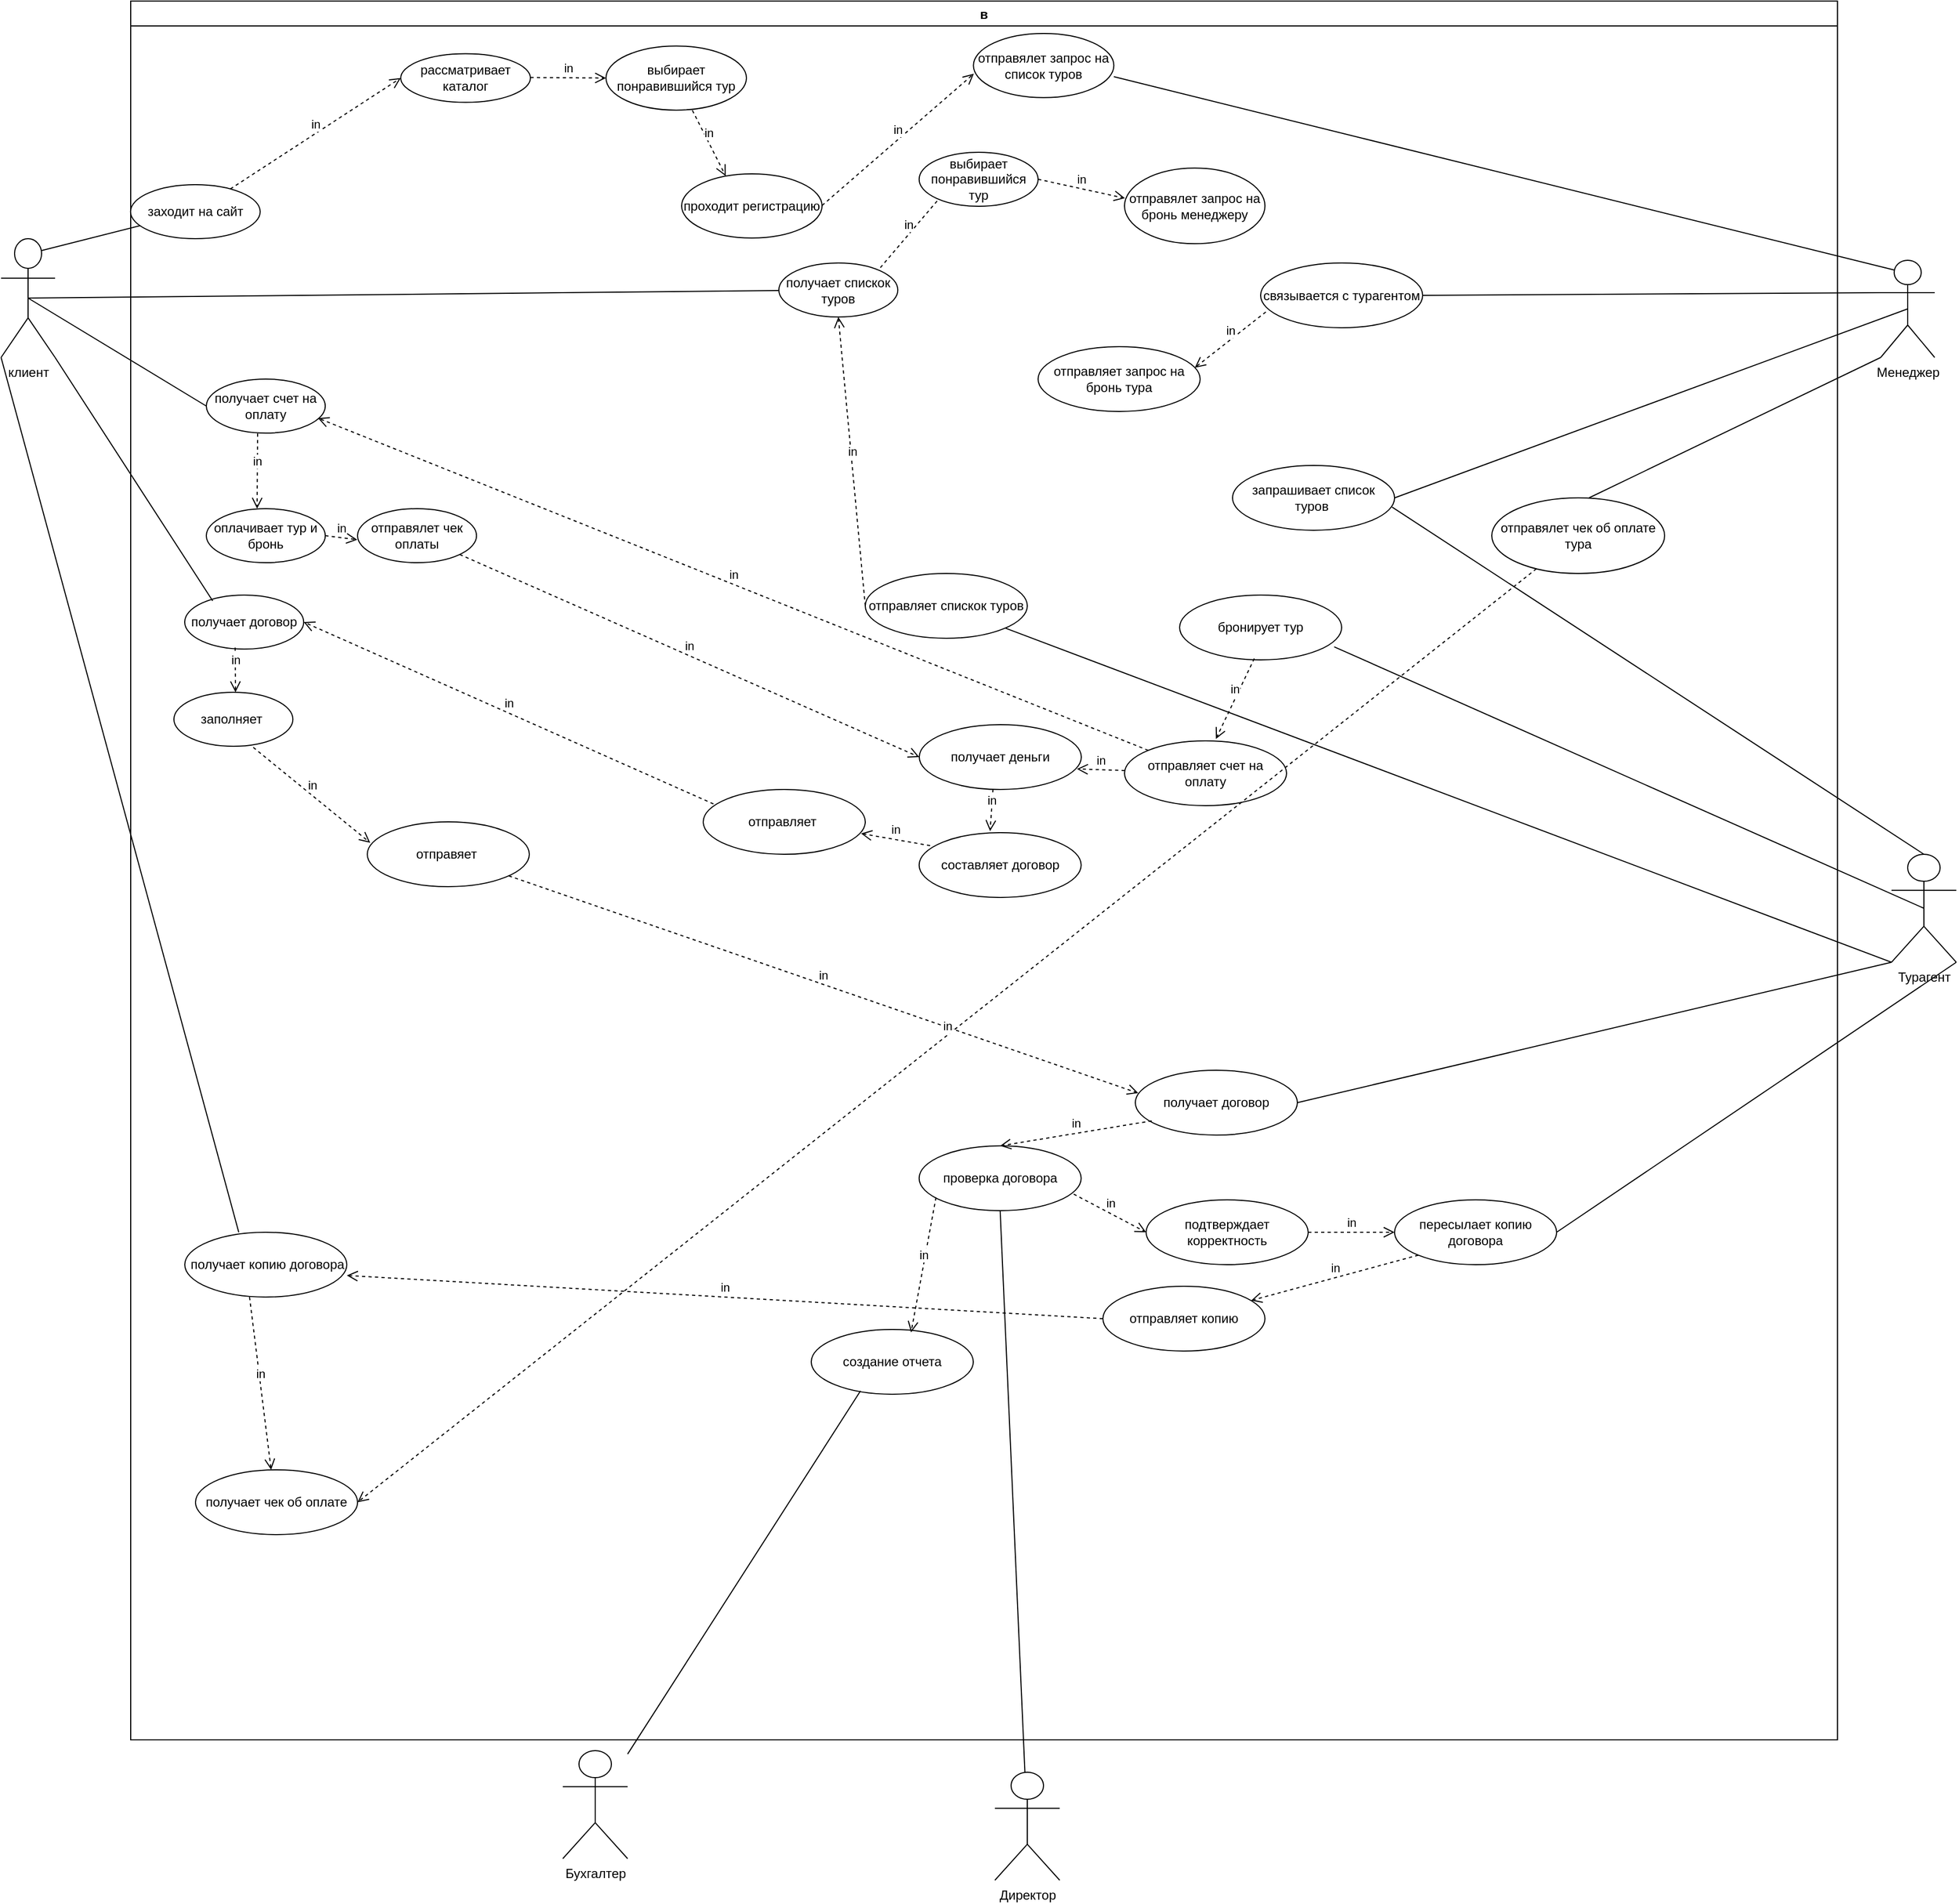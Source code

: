 <mxfile version="20.3.0" type="device"><diagram id="TSSHnxWhVKDxBs7s0EkG" name="Страница 1"><mxGraphModel dx="1422" dy="2026" grid="1" gridSize="10" guides="1" tooltips="1" connect="1" arrows="1" fold="1" page="1" pageScale="1" pageWidth="827" pageHeight="1169" math="0" shadow="0"><root><mxCell id="0"/><mxCell id="1" parent="0"/><mxCell id="4VZHrL6p5ydxmqI3qLFS-127" value="в" style="swimlane;" parent="1" vertex="1"><mxGeometry x="150" y="-130" width="1580" height="1610" as="geometry"><mxRectangle x="90" y="-2.5" width="210" height="30" as="alternateBounds"/></mxGeometry></mxCell><mxCell id="4VZHrL6p5ydxmqI3qLFS-142" value="рассматривает каталог" style="ellipse;whiteSpace=wrap;html=1;" parent="4VZHrL6p5ydxmqI3qLFS-127" vertex="1"><mxGeometry x="250" y="48.75" width="120" height="45" as="geometry"/></mxCell><mxCell id="4VZHrL6p5ydxmqI3qLFS-160" value="запрашивает список туров&amp;nbsp;" style="ellipse;whiteSpace=wrap;html=1;" parent="4VZHrL6p5ydxmqI3qLFS-127" vertex="1"><mxGeometry x="1020.0" y="430" width="150" height="60" as="geometry"/></mxCell><mxCell id="4VZHrL6p5ydxmqI3qLFS-186" value="выбирает понравившийся тур" style="ellipse;whiteSpace=wrap;html=1;" parent="4VZHrL6p5ydxmqI3qLFS-127" vertex="1"><mxGeometry x="440" y="41.57" width="130" height="59.37" as="geometry"/></mxCell><mxCell id="4VZHrL6p5ydxmqI3qLFS-188" value="in" style="html=1;verticalAlign=bottom;endArrow=open;dashed=1;endSize=8;rounded=0;entryX=0;entryY=0.5;entryDx=0;entryDy=0;" parent="4VZHrL6p5ydxmqI3qLFS-127" target="4VZHrL6p5ydxmqI3qLFS-186" edge="1"><mxGeometry relative="1" as="geometry"><mxPoint x="370.0" y="70.75" as="sourcePoint"/><mxPoint x="430" y="71" as="targetPoint"/></mxGeometry></mxCell><mxCell id="4VZHrL6p5ydxmqI3qLFS-189" value="in" style="html=1;verticalAlign=bottom;endArrow=open;dashed=1;endSize=8;rounded=0;exitX=0.615;exitY=1.004;exitDx=0;exitDy=0;exitPerimeter=0;entryX=0.314;entryY=0.034;entryDx=0;entryDy=0;entryPerimeter=0;" parent="4VZHrL6p5ydxmqI3qLFS-127" source="4VZHrL6p5ydxmqI3qLFS-186" target="4VZHrL6p5ydxmqI3qLFS-190" edge="1"><mxGeometry relative="1" as="geometry"><mxPoint x="490.0" y="110" as="sourcePoint"/><mxPoint x="530" y="170" as="targetPoint"/></mxGeometry></mxCell><mxCell id="4VZHrL6p5ydxmqI3qLFS-190" value="проходит регистрацию" style="ellipse;whiteSpace=wrap;html=1;" parent="4VZHrL6p5ydxmqI3qLFS-127" vertex="1"><mxGeometry x="510" y="160" width="130" height="59.37" as="geometry"/></mxCell><mxCell id="4VZHrL6p5ydxmqI3qLFS-192" value="in" style="html=1;verticalAlign=bottom;endArrow=open;dashed=1;endSize=8;rounded=0;entryX=0.003;entryY=0.628;entryDx=0;entryDy=0;entryPerimeter=0;" parent="4VZHrL6p5ydxmqI3qLFS-127" target="4VZHrL6p5ydxmqI3qLFS-196" edge="1"><mxGeometry relative="1" as="geometry"><mxPoint x="640.0" y="189.27" as="sourcePoint"/><mxPoint x="710.0" y="189.775" as="targetPoint"/></mxGeometry></mxCell><mxCell id="4VZHrL6p5ydxmqI3qLFS-196" value="отправялет запрос на список туров" style="ellipse;whiteSpace=wrap;html=1;" parent="4VZHrL6p5ydxmqI3qLFS-127" vertex="1"><mxGeometry x="780.14" y="30" width="130" height="59.37" as="geometry"/></mxCell><mxCell id="4VZHrL6p5ydxmqI3qLFS-205" value="отправляет спискок туров" style="ellipse;whiteSpace=wrap;html=1;" parent="4VZHrL6p5ydxmqI3qLFS-127" vertex="1"><mxGeometry x="680" y="530" width="150" height="60" as="geometry"/></mxCell><mxCell id="4VZHrL6p5ydxmqI3qLFS-214" value="in" style="html=1;verticalAlign=bottom;endArrow=open;dashed=1;endSize=8;rounded=0;exitX=0.5;exitY=1;exitDx=0;exitDy=0;entryX=0.5;entryY=0;entryDx=0;entryDy=0;" parent="4VZHrL6p5ydxmqI3qLFS-127" source="4VZHrL6p5ydxmqI3qLFS-163" target="4VZHrL6p5ydxmqI3qLFS-215" edge="1"><mxGeometry relative="1" as="geometry"><mxPoint x="654.82" y="280" as="sourcePoint"/><mxPoint x="654.82" y="330" as="targetPoint"/></mxGeometry></mxCell><mxCell id="4VZHrL6p5ydxmqI3qLFS-215" value="выбирает понравившийся тур" style="ellipse;whiteSpace=wrap;html=1;" parent="4VZHrL6p5ydxmqI3qLFS-127" vertex="1"><mxGeometry x="729.86" y="140" width="110.14" height="50" as="geometry"/></mxCell><mxCell id="4VZHrL6p5ydxmqI3qLFS-217" value="отправялет запрос на бронь менеджеру" style="ellipse;whiteSpace=wrap;html=1;" parent="4VZHrL6p5ydxmqI3qLFS-127" vertex="1"><mxGeometry x="920" y="154.68" width="130" height="70" as="geometry"/></mxCell><mxCell id="4VZHrL6p5ydxmqI3qLFS-224" value="отправляет запрос на бронь тура" style="ellipse;whiteSpace=wrap;html=1;" parent="4VZHrL6p5ydxmqI3qLFS-127" vertex="1"><mxGeometry x="840" y="320" width="150" height="60" as="geometry"/></mxCell><mxCell id="4VZHrL6p5ydxmqI3qLFS-226" value="бронирует тур" style="ellipse;whiteSpace=wrap;html=1;" parent="4VZHrL6p5ydxmqI3qLFS-127" vertex="1"><mxGeometry x="971" y="550" width="150" height="60" as="geometry"/></mxCell><mxCell id="4VZHrL6p5ydxmqI3qLFS-228" value="отправляет счет на оплату" style="ellipse;whiteSpace=wrap;html=1;" parent="4VZHrL6p5ydxmqI3qLFS-127" vertex="1"><mxGeometry x="920" y="685" width="150" height="60" as="geometry"/></mxCell><mxCell id="4VZHrL6p5ydxmqI3qLFS-231" value="получает счет на оплату" style="ellipse;whiteSpace=wrap;html=1;" parent="4VZHrL6p5ydxmqI3qLFS-127" vertex="1"><mxGeometry x="70" y="350" width="110.14" height="50" as="geometry"/></mxCell><mxCell id="4VZHrL6p5ydxmqI3qLFS-233" value="получает деньги" style="ellipse;whiteSpace=wrap;html=1;" parent="4VZHrL6p5ydxmqI3qLFS-127" vertex="1"><mxGeometry x="730" y="670" width="150" height="60" as="geometry"/></mxCell><mxCell id="4VZHrL6p5ydxmqI3qLFS-240" value="связывается с турагентом" style="ellipse;whiteSpace=wrap;html=1;" parent="4VZHrL6p5ydxmqI3qLFS-127" vertex="1"><mxGeometry x="1046" y="242.5" width="150" height="60" as="geometry"/></mxCell><mxCell id="4VZHrL6p5ydxmqI3qLFS-163" value="получает спискок туров" style="ellipse;whiteSpace=wrap;html=1;" parent="4VZHrL6p5ydxmqI3qLFS-127" vertex="1"><mxGeometry x="600" y="242.5" width="110.14" height="50" as="geometry"/></mxCell><mxCell id="4VZHrL6p5ydxmqI3qLFS-211" value="in" style="html=1;verticalAlign=bottom;endArrow=open;dashed=1;endSize=8;rounded=0;exitX=0;exitY=0.5;exitDx=0;exitDy=0;entryX=0.5;entryY=1;entryDx=0;entryDy=0;" parent="4VZHrL6p5ydxmqI3qLFS-127" source="4VZHrL6p5ydxmqI3qLFS-205" target="4VZHrL6p5ydxmqI3qLFS-163" edge="1"><mxGeometry relative="1" as="geometry"><mxPoint x="710.0" y="410" as="sourcePoint"/><mxPoint x="640" y="360" as="targetPoint"/></mxGeometry></mxCell><mxCell id="4VZHrL6p5ydxmqI3qLFS-241" value="in" style="html=1;verticalAlign=bottom;endArrow=open;dashed=1;endSize=8;rounded=0;exitX=1;exitY=0.5;exitDx=0;exitDy=0;entryX=0.003;entryY=0.398;entryDx=0;entryDy=0;entryPerimeter=0;" parent="4VZHrL6p5ydxmqI3qLFS-127" source="4VZHrL6p5ydxmqI3qLFS-215" target="4VZHrL6p5ydxmqI3qLFS-217" edge="1"><mxGeometry relative="1" as="geometry"><mxPoint x="714.78" y="360.0" as="sourcePoint"/><mxPoint x="714.78" y="397.5" as="targetPoint"/></mxGeometry></mxCell><mxCell id="4VZHrL6p5ydxmqI3qLFS-269" value="in" style="html=1;verticalAlign=bottom;endArrow=open;dashed=1;endSize=8;rounded=0;exitX=0.032;exitY=0.756;exitDx=0;exitDy=0;exitPerimeter=0;entryX=0.967;entryY=0.325;entryDx=0;entryDy=0;entryPerimeter=0;" parent="4VZHrL6p5ydxmqI3qLFS-127" source="4VZHrL6p5ydxmqI3qLFS-240" target="4VZHrL6p5ydxmqI3qLFS-224" edge="1"><mxGeometry relative="1" as="geometry"><mxPoint x="1040.0" y="330" as="sourcePoint"/><mxPoint x="1030" y="360" as="targetPoint"/></mxGeometry></mxCell><mxCell id="4VZHrL6p5ydxmqI3qLFS-271" value="in" style="html=1;verticalAlign=bottom;endArrow=open;dashed=1;endSize=8;rounded=0;exitX=0.461;exitY=0.979;exitDx=0;exitDy=0;exitPerimeter=0;entryX=0.564;entryY=-0.03;entryDx=0;entryDy=0;entryPerimeter=0;" parent="4VZHrL6p5ydxmqI3qLFS-127" source="4VZHrL6p5ydxmqI3qLFS-226" target="4VZHrL6p5ydxmqI3qLFS-228" edge="1"><mxGeometry relative="1" as="geometry"><mxPoint x="1030.002" y="650.004" as="sourcePoint"/><mxPoint x="1040" y="700" as="targetPoint"/></mxGeometry></mxCell><mxCell id="4VZHrL6p5ydxmqI3qLFS-273" value="in" style="html=1;verticalAlign=bottom;endArrow=open;dashed=1;endSize=8;rounded=0;entryX=0.938;entryY=0.723;entryDx=0;entryDy=0;entryPerimeter=0;" parent="4VZHrL6p5ydxmqI3qLFS-127" source="4VZHrL6p5ydxmqI3qLFS-228" target="4VZHrL6p5ydxmqI3qLFS-231" edge="1"><mxGeometry relative="1" as="geometry"><mxPoint x="594.93" y="760" as="sourcePoint"/><mxPoint x="570" y="492.5" as="targetPoint"/></mxGeometry></mxCell><mxCell id="4VZHrL6p5ydxmqI3qLFS-274" value="in" style="html=1;verticalAlign=bottom;endArrow=open;dashed=1;endSize=8;rounded=0;exitX=0.431;exitY=1.007;exitDx=0;exitDy=0;exitPerimeter=0;" parent="4VZHrL6p5ydxmqI3qLFS-127" source="4VZHrL6p5ydxmqI3qLFS-231" edge="1"><mxGeometry relative="1" as="geometry"><mxPoint x="250" y="620" as="sourcePoint"/><mxPoint x="117" y="470" as="targetPoint"/></mxGeometry></mxCell><mxCell id="4VZHrL6p5ydxmqI3qLFS-275" value="оплачивает тур и бронь" style="ellipse;whiteSpace=wrap;html=1;" parent="4VZHrL6p5ydxmqI3qLFS-127" vertex="1"><mxGeometry x="70" y="470" width="110.14" height="50" as="geometry"/></mxCell><mxCell id="4VZHrL6p5ydxmqI3qLFS-276" value="отправялет чек оплаты" style="ellipse;whiteSpace=wrap;html=1;" parent="4VZHrL6p5ydxmqI3qLFS-127" vertex="1"><mxGeometry x="210" y="470" width="110.14" height="50" as="geometry"/></mxCell><mxCell id="4VZHrL6p5ydxmqI3qLFS-277" value="in" style="html=1;verticalAlign=bottom;endArrow=open;dashed=1;endSize=8;rounded=0;exitX=1;exitY=0.5;exitDx=0;exitDy=0;entryX=-0.002;entryY=0.576;entryDx=0;entryDy=0;entryPerimeter=0;" parent="4VZHrL6p5ydxmqI3qLFS-127" source="4VZHrL6p5ydxmqI3qLFS-275" target="4VZHrL6p5ydxmqI3qLFS-276" edge="1"><mxGeometry relative="1" as="geometry"><mxPoint x="210.47" y="450.35" as="sourcePoint"/><mxPoint x="210" y="520" as="targetPoint"/></mxGeometry></mxCell><mxCell id="4VZHrL6p5ydxmqI3qLFS-278" value="in" style="html=1;verticalAlign=bottom;endArrow=open;dashed=1;endSize=8;rounded=0;entryX=0.973;entryY=0.683;entryDx=0;entryDy=0;entryPerimeter=0;" parent="4VZHrL6p5ydxmqI3qLFS-127" source="4VZHrL6p5ydxmqI3qLFS-228" target="4VZHrL6p5ydxmqI3qLFS-233" edge="1"><mxGeometry relative="1" as="geometry"><mxPoint x="1050.15" y="658.74" as="sourcePoint"/><mxPoint x="960" y="790" as="targetPoint"/></mxGeometry></mxCell><mxCell id="4VZHrL6p5ydxmqI3qLFS-280" value="in" style="html=1;verticalAlign=bottom;endArrow=open;dashed=1;endSize=8;rounded=0;entryX=0;entryY=0.5;entryDx=0;entryDy=0;" parent="4VZHrL6p5ydxmqI3qLFS-127" source="4VZHrL6p5ydxmqI3qLFS-276" target="4VZHrL6p5ydxmqI3qLFS-233" edge="1"><mxGeometry relative="1" as="geometry"><mxPoint x="1090" y="853.85" as="sourcePoint"/><mxPoint x="303.311" y="510.0" as="targetPoint"/></mxGeometry></mxCell><mxCell id="4VZHrL6p5ydxmqI3qLFS-282" value="составляет договор" style="ellipse;whiteSpace=wrap;html=1;" parent="4VZHrL6p5ydxmqI3qLFS-127" vertex="1"><mxGeometry x="729.86" y="770" width="150" height="60" as="geometry"/></mxCell><mxCell id="4VZHrL6p5ydxmqI3qLFS-283" value="in" style="html=1;verticalAlign=bottom;endArrow=open;dashed=1;endSize=8;rounded=0;entryX=0.438;entryY=-0.023;entryDx=0;entryDy=0;entryPerimeter=0;exitX=0.455;exitY=0.994;exitDx=0;exitDy=0;exitPerimeter=0;" parent="4VZHrL6p5ydxmqI3qLFS-127" source="4VZHrL6p5ydxmqI3qLFS-233" target="4VZHrL6p5ydxmqI3qLFS-282" edge="1"><mxGeometry relative="1" as="geometry"><mxPoint x="963.414" y="731.052" as="sourcePoint"/><mxPoint x="885.95" y="720.98" as="targetPoint"/></mxGeometry></mxCell><mxCell id="4VZHrL6p5ydxmqI3qLFS-285" value="получает договор" style="ellipse;whiteSpace=wrap;html=1;" parent="4VZHrL6p5ydxmqI3qLFS-127" vertex="1"><mxGeometry x="50" y="550" width="110.14" height="50" as="geometry"/></mxCell><mxCell id="4VZHrL6p5ydxmqI3qLFS-286" value="in" style="html=1;verticalAlign=bottom;endArrow=open;dashed=1;endSize=8;rounded=0;entryX=0.974;entryY=0.68;entryDx=0;entryDy=0;exitX=0.068;exitY=0.2;exitDx=0;exitDy=0;exitPerimeter=0;entryPerimeter=0;" parent="4VZHrL6p5ydxmqI3qLFS-127" source="4VZHrL6p5ydxmqI3qLFS-282" target="4VZHrL6p5ydxmqI3qLFS-344" edge="1"><mxGeometry relative="1" as="geometry"><mxPoint x="314.542" y="522.433" as="sourcePoint"/><mxPoint x="740" y="710" as="targetPoint"/></mxGeometry></mxCell><mxCell id="4VZHrL6p5ydxmqI3qLFS-287" value="in" style="html=1;verticalAlign=bottom;endArrow=open;dashed=1;endSize=8;rounded=0;exitX=0.424;exitY=0.973;exitDx=0;exitDy=0;exitPerimeter=0;" parent="4VZHrL6p5ydxmqI3qLFS-127" source="4VZHrL6p5ydxmqI3qLFS-285" edge="1"><mxGeometry relative="1" as="geometry"><mxPoint x="570.0" y="833.5" as="sourcePoint"/><mxPoint x="97" y="640" as="targetPoint"/></mxGeometry></mxCell><mxCell id="4VZHrL6p5ydxmqI3qLFS-288" value="заполняет&amp;nbsp;" style="ellipse;whiteSpace=wrap;html=1;" parent="4VZHrL6p5ydxmqI3qLFS-127" vertex="1"><mxGeometry x="40" y="640" width="110.14" height="50" as="geometry"/></mxCell><mxCell id="4VZHrL6p5ydxmqI3qLFS-293" value="отправяет&amp;nbsp;" style="ellipse;whiteSpace=wrap;html=1;" parent="4VZHrL6p5ydxmqI3qLFS-127" vertex="1"><mxGeometry x="219" y="760" width="150" height="60" as="geometry"/></mxCell><mxCell id="4VZHrL6p5ydxmqI3qLFS-294" value="in" style="html=1;verticalAlign=bottom;endArrow=open;dashed=1;endSize=8;rounded=0;exitX=0.667;exitY=1.021;exitDx=0;exitDy=0;exitPerimeter=0;entryX=0.018;entryY=0.322;entryDx=0;entryDy=0;entryPerimeter=0;" parent="4VZHrL6p5ydxmqI3qLFS-127" source="4VZHrL6p5ydxmqI3qLFS-288" target="4VZHrL6p5ydxmqI3qLFS-293" edge="1"><mxGeometry relative="1" as="geometry"><mxPoint x="106.699" y="608.65" as="sourcePoint"/><mxPoint x="107" y="650" as="targetPoint"/></mxGeometry></mxCell><mxCell id="4VZHrL6p5ydxmqI3qLFS-296" value="in" style="html=1;verticalAlign=bottom;endArrow=open;dashed=1;endSize=8;rounded=0;exitX=0.667;exitY=1.021;exitDx=0;exitDy=0;exitPerimeter=0;entryX=0.018;entryY=0.353;entryDx=0;entryDy=0;entryPerimeter=0;" parent="4VZHrL6p5ydxmqI3qLFS-127" target="4VZHrL6p5ydxmqI3qLFS-338" edge="1"><mxGeometry relative="1" as="geometry"><mxPoint x="350.003" y="810.0" as="sourcePoint"/><mxPoint x="730" y="890" as="targetPoint"/></mxGeometry></mxCell><mxCell id="4VZHrL6p5ydxmqI3qLFS-338" value="получает договор" style="ellipse;whiteSpace=wrap;html=1;" parent="4VZHrL6p5ydxmqI3qLFS-127" vertex="1"><mxGeometry x="930" y="990" width="150" height="60" as="geometry"/></mxCell><mxCell id="4VZHrL6p5ydxmqI3qLFS-340" value="проверка договора" style="ellipse;whiteSpace=wrap;html=1;" parent="4VZHrL6p5ydxmqI3qLFS-127" vertex="1"><mxGeometry x="729.86" y="1060" width="150" height="60" as="geometry"/></mxCell><mxCell id="4VZHrL6p5ydxmqI3qLFS-341" value="in" style="html=1;verticalAlign=bottom;endArrow=open;dashed=1;endSize=8;rounded=0;entryX=0.5;entryY=0;entryDx=0;entryDy=0;exitX=0.101;exitY=0.781;exitDx=0;exitDy=0;exitPerimeter=0;" parent="4VZHrL6p5ydxmqI3qLFS-127" source="4VZHrL6p5ydxmqI3qLFS-338" target="4VZHrL6p5ydxmqI3qLFS-340" edge="1"><mxGeometry relative="1" as="geometry"><mxPoint x="973.414" y="861.052" as="sourcePoint"/><mxPoint x="895.95" y="850.98" as="targetPoint"/></mxGeometry></mxCell><mxCell id="4VZHrL6p5ydxmqI3qLFS-344" value="отправляет&amp;nbsp;" style="ellipse;whiteSpace=wrap;html=1;" parent="4VZHrL6p5ydxmqI3qLFS-127" vertex="1"><mxGeometry x="530" y="730" width="150" height="60" as="geometry"/></mxCell><mxCell id="4VZHrL6p5ydxmqI3qLFS-345" value="in" style="html=1;verticalAlign=bottom;endArrow=open;dashed=1;endSize=8;rounded=0;entryX=1;entryY=0.5;entryDx=0;entryDy=0;exitX=0.063;exitY=0.223;exitDx=0;exitDy=0;exitPerimeter=0;" parent="4VZHrL6p5ydxmqI3qLFS-127" source="4VZHrL6p5ydxmqI3qLFS-344" target="4VZHrL6p5ydxmqI3qLFS-285" edge="1"><mxGeometry relative="1" as="geometry"><mxPoint x="493.96" y="720.0" as="sourcePoint"/><mxPoint x="430.0" y="698.8" as="targetPoint"/></mxGeometry></mxCell><mxCell id="4VZHrL6p5ydxmqI3qLFS-347" value="подтверждает корректность" style="ellipse;whiteSpace=wrap;html=1;" parent="4VZHrL6p5ydxmqI3qLFS-127" vertex="1"><mxGeometry x="940" y="1110" width="150" height="60" as="geometry"/></mxCell><mxCell id="4VZHrL6p5ydxmqI3qLFS-346" value="in" style="html=1;verticalAlign=bottom;endArrow=open;dashed=1;endSize=8;rounded=0;entryX=0;entryY=0.5;entryDx=0;entryDy=0;exitX=0.954;exitY=0.745;exitDx=0;exitDy=0;exitPerimeter=0;" parent="4VZHrL6p5ydxmqI3qLFS-127" source="4VZHrL6p5ydxmqI3qLFS-340" target="4VZHrL6p5ydxmqI3qLFS-347" edge="1"><mxGeometry relative="1" as="geometry"><mxPoint x="890" y="1140" as="sourcePoint"/><mxPoint x="650" y="1130" as="targetPoint"/></mxGeometry></mxCell><mxCell id="4VZHrL6p5ydxmqI3qLFS-349" value="пересылает копию договора" style="ellipse;whiteSpace=wrap;html=1;" parent="4VZHrL6p5ydxmqI3qLFS-127" vertex="1"><mxGeometry x="1170" y="1110" width="150" height="60" as="geometry"/></mxCell><mxCell id="4VZHrL6p5ydxmqI3qLFS-355" value="создание отчета" style="ellipse;whiteSpace=wrap;html=1;" parent="4VZHrL6p5ydxmqI3qLFS-127" vertex="1"><mxGeometry x="630" y="1230" width="150" height="60" as="geometry"/></mxCell><mxCell id="4VZHrL6p5ydxmqI3qLFS-356" value="in" style="html=1;verticalAlign=bottom;endArrow=open;dashed=1;endSize=8;rounded=0;entryX=0.616;entryY=0.045;entryDx=0;entryDy=0;exitX=0.104;exitY=0.796;exitDx=0;exitDy=0;entryPerimeter=0;exitPerimeter=0;" parent="4VZHrL6p5ydxmqI3qLFS-127" source="4VZHrL6p5ydxmqI3qLFS-340" target="4VZHrL6p5ydxmqI3qLFS-355" edge="1"><mxGeometry relative="1" as="geometry"><mxPoint x="824.86" y="1070" as="sourcePoint"/><mxPoint x="825" y="1120" as="targetPoint"/></mxGeometry></mxCell><mxCell id="4VZHrL6p5ydxmqI3qLFS-348" value="in" style="html=1;verticalAlign=bottom;endArrow=open;dashed=1;endSize=8;rounded=0;exitX=1;exitY=0.5;exitDx=0;exitDy=0;entryX=0;entryY=0.5;entryDx=0;entryDy=0;" parent="4VZHrL6p5ydxmqI3qLFS-127" source="4VZHrL6p5ydxmqI3qLFS-347" target="4VZHrL6p5ydxmqI3qLFS-349" edge="1"><mxGeometry relative="1" as="geometry"><mxPoint x="900" y="1150" as="sourcePoint"/><mxPoint x="1180" y="1140" as="targetPoint"/></mxGeometry></mxCell><mxCell id="4VZHrL6p5ydxmqI3qLFS-358" value="отправляет копию" style="ellipse;whiteSpace=wrap;html=1;" parent="4VZHrL6p5ydxmqI3qLFS-127" vertex="1"><mxGeometry x="900" y="1190" width="150" height="60" as="geometry"/></mxCell><mxCell id="4VZHrL6p5ydxmqI3qLFS-359" value="in" style="html=1;verticalAlign=bottom;endArrow=open;dashed=1;endSize=8;rounded=0;exitX=0;exitY=1;exitDx=0;exitDy=0;" parent="4VZHrL6p5ydxmqI3qLFS-127" source="4VZHrL6p5ydxmqI3qLFS-349" target="4VZHrL6p5ydxmqI3qLFS-358" edge="1"><mxGeometry relative="1" as="geometry"><mxPoint x="1100" y="1150" as="sourcePoint"/><mxPoint x="1180" y="1150" as="targetPoint"/></mxGeometry></mxCell><mxCell id="4VZHrL6p5ydxmqI3qLFS-363" value="&amp;nbsp;получает копию договора" style="ellipse;whiteSpace=wrap;html=1;" parent="4VZHrL6p5ydxmqI3qLFS-127" vertex="1"><mxGeometry x="50.07" y="1140" width="150" height="60" as="geometry"/></mxCell><mxCell id="4VZHrL6p5ydxmqI3qLFS-365" value="in" style="html=1;verticalAlign=bottom;endArrow=open;dashed=1;endSize=8;rounded=0;exitX=0.667;exitY=1.021;exitDx=0;exitDy=0;exitPerimeter=0;" parent="4VZHrL6p5ydxmqI3qLFS-127" edge="1"><mxGeometry relative="1" as="geometry"><mxPoint x="110.003" y="1200.0" as="sourcePoint"/><mxPoint x="130" y="1360" as="targetPoint"/></mxGeometry></mxCell><mxCell id="4VZHrL6p5ydxmqI3qLFS-366" value="получает чек об оплате" style="ellipse;whiteSpace=wrap;html=1;" parent="4VZHrL6p5ydxmqI3qLFS-127" vertex="1"><mxGeometry x="60" y="1360" width="150" height="60" as="geometry"/></mxCell><mxCell id="4VZHrL6p5ydxmqI3qLFS-369" value="отправялет чек об оплате тура" style="ellipse;whiteSpace=wrap;html=1;" parent="4VZHrL6p5ydxmqI3qLFS-127" vertex="1"><mxGeometry x="1260" y="460" width="160" height="70" as="geometry"/></mxCell><mxCell id="4VZHrL6p5ydxmqI3qLFS-367" value="in" style="html=1;verticalAlign=bottom;endArrow=open;dashed=1;endSize=8;rounded=0;entryX=1;entryY=0.5;entryDx=0;entryDy=0;" parent="4VZHrL6p5ydxmqI3qLFS-127" source="4VZHrL6p5ydxmqI3qLFS-369" target="4VZHrL6p5ydxmqI3qLFS-366" edge="1"><mxGeometry relative="1" as="geometry"><mxPoint x="540" y="1000" as="sourcePoint"/><mxPoint x="120" y="1340" as="targetPoint"/></mxGeometry></mxCell><mxCell id="4VZHrL6p5ydxmqI3qLFS-364" value="in" style="html=1;verticalAlign=bottom;endArrow=open;dashed=1;endSize=8;rounded=0;entryX=1;entryY=0.667;entryDx=0;entryDy=0;entryPerimeter=0;exitX=0;exitY=0.5;exitDx=0;exitDy=0;" parent="4VZHrL6p5ydxmqI3qLFS-127" source="4VZHrL6p5ydxmqI3qLFS-358" target="4VZHrL6p5ydxmqI3qLFS-363" edge="1"><mxGeometry relative="1" as="geometry"><mxPoint x="890" y="1150" as="sourcePoint"/><mxPoint x="1012.085" y="1123.892" as="targetPoint"/></mxGeometry></mxCell><mxCell id="4VZHrL6p5ydxmqI3qLFS-162" value="клиент" style="shape=umlActor;verticalLabelPosition=bottom;verticalAlign=top;html=1;outlineConnect=0;" parent="1" vertex="1"><mxGeometry x="30" y="90" width="50" height="110" as="geometry"/></mxCell><mxCell id="4VZHrL6p5ydxmqI3qLFS-165" value="" style="endArrow=none;html=1;rounded=0;exitX=0.5;exitY=0.5;exitDx=0;exitDy=0;exitPerimeter=0;" parent="1" source="4VZHrL6p5ydxmqI3qLFS-162" target="4VZHrL6p5ydxmqI3qLFS-163" edge="1"><mxGeometry width="50" height="50" relative="1" as="geometry"><mxPoint x="630" y="330" as="sourcePoint"/><mxPoint x="680" y="280" as="targetPoint"/></mxGeometry></mxCell><mxCell id="4VZHrL6p5ydxmqI3qLFS-170" value="" style="endArrow=none;html=1;rounded=0;exitX=0.75;exitY=0.1;exitDx=0;exitDy=0;exitPerimeter=0;" parent="1" source="4VZHrL6p5ydxmqI3qLFS-162" target="4VZHrL6p5ydxmqI3qLFS-171" edge="1"><mxGeometry width="50" height="50" relative="1" as="geometry"><mxPoint x="120" y="100" as="sourcePoint"/><mxPoint x="170" y="80" as="targetPoint"/></mxGeometry></mxCell><mxCell id="4VZHrL6p5ydxmqI3qLFS-171" value="заходит на сайт" style="ellipse;whiteSpace=wrap;html=1;" parent="1" vertex="1"><mxGeometry x="149.86" y="40" width="120" height="50" as="geometry"/></mxCell><mxCell id="4VZHrL6p5ydxmqI3qLFS-172" value="in" style="html=1;verticalAlign=bottom;endArrow=open;dashed=1;endSize=8;rounded=0;entryX=0;entryY=0.5;entryDx=0;entryDy=0;" parent="1" source="4VZHrL6p5ydxmqI3qLFS-171" target="4VZHrL6p5ydxmqI3qLFS-142" edge="1"><mxGeometry relative="1" as="geometry"><mxPoint x="620" y="330" as="sourcePoint"/><mxPoint x="320" y="65" as="targetPoint"/></mxGeometry></mxCell><mxCell id="4VZHrL6p5ydxmqI3qLFS-180" value="Менеджер" style="shape=umlActor;verticalLabelPosition=bottom;verticalAlign=top;html=1;outlineConnect=0;" parent="1" vertex="1"><mxGeometry x="1770" y="110" width="50" height="90" as="geometry"/></mxCell><mxCell id="4VZHrL6p5ydxmqI3qLFS-195" value="Турагент" style="shape=umlActor;verticalLabelPosition=bottom;verticalAlign=top;html=1;outlineConnect=0;" parent="1" vertex="1"><mxGeometry x="1780" y="660" width="60" height="100" as="geometry"/></mxCell><mxCell id="4VZHrL6p5ydxmqI3qLFS-230" value="" style="endArrow=none;html=1;rounded=0;entryX=0;entryY=0.5;entryDx=0;entryDy=0;exitX=0.5;exitY=0.5;exitDx=0;exitDy=0;exitPerimeter=0;" parent="1" source="4VZHrL6p5ydxmqI3qLFS-162" edge="1" target="4VZHrL6p5ydxmqI3qLFS-231"><mxGeometry width="50" height="50" relative="1" as="geometry"><mxPoint x="30" y="175.021" as="sourcePoint"/><mxPoint x="210" y="200" as="targetPoint"/></mxGeometry></mxCell><mxCell id="4VZHrL6p5ydxmqI3qLFS-201" value="" style="endArrow=none;html=1;rounded=0;entryX=0.25;entryY=0.1;entryDx=0;entryDy=0;entryPerimeter=0;exitX=1;exitY=0.674;exitDx=0;exitDy=0;exitPerimeter=0;" parent="1" source="4VZHrL6p5ydxmqI3qLFS-196" target="4VZHrL6p5ydxmqI3qLFS-180" edge="1"><mxGeometry width="50" height="50" relative="1" as="geometry"><mxPoint x="989.864" y="159.253" as="sourcePoint"/><mxPoint x="1149.82" y="73.751" as="targetPoint"/></mxGeometry></mxCell><mxCell id="4VZHrL6p5ydxmqI3qLFS-237" value="" style="endArrow=none;html=1;rounded=0;exitX=1;exitY=0.5;exitDx=0;exitDy=0;entryX=0.5;entryY=0.5;entryDx=0;entryDy=0;entryPerimeter=0;" parent="1" source="4VZHrL6p5ydxmqI3qLFS-160" target="4VZHrL6p5ydxmqI3qLFS-180" edge="1"><mxGeometry width="50" height="50" relative="1" as="geometry"><mxPoint x="1400" y="290" as="sourcePoint"/><mxPoint x="1560" y="249" as="targetPoint"/></mxGeometry></mxCell><mxCell id="4VZHrL6p5ydxmqI3qLFS-238" value="" style="endArrow=none;html=1;rounded=0;exitX=0.985;exitY=0.643;exitDx=0;exitDy=0;exitPerimeter=0;entryX=0.5;entryY=0;entryDx=0;entryDy=0;entryPerimeter=0;" parent="1" source="4VZHrL6p5ydxmqI3qLFS-160" target="4VZHrL6p5ydxmqI3qLFS-195" edge="1"><mxGeometry width="50" height="50" relative="1" as="geometry"><mxPoint x="1210.0" y="470.5" as="sourcePoint"/><mxPoint x="1368.8" y="430" as="targetPoint"/></mxGeometry></mxCell><mxCell id="4VZHrL6p5ydxmqI3qLFS-239" value="" style="endArrow=none;html=1;rounded=0;entryX=0;entryY=1;entryDx=0;entryDy=0;entryPerimeter=0;" parent="1" source="4VZHrL6p5ydxmqI3qLFS-205" target="4VZHrL6p5ydxmqI3qLFS-195" edge="1"><mxGeometry width="50" height="50" relative="1" as="geometry"><mxPoint x="1139.14" y="231.79" as="sourcePoint"/><mxPoint x="1301.39" y="418.21" as="targetPoint"/></mxGeometry></mxCell><mxCell id="4VZHrL6p5ydxmqI3qLFS-268" value="" style="endArrow=none;html=1;rounded=0;exitX=1;exitY=0.5;exitDx=0;exitDy=0;entryX=0;entryY=0.333;entryDx=0;entryDy=0;entryPerimeter=0;" parent="1" source="4VZHrL6p5ydxmqI3qLFS-240" target="4VZHrL6p5ydxmqI3qLFS-180" edge="1"><mxGeometry width="50" height="50" relative="1" as="geometry"><mxPoint x="1300" y="310" as="sourcePoint"/><mxPoint x="1555" y="162.5" as="targetPoint"/></mxGeometry></mxCell><mxCell id="4VZHrL6p5ydxmqI3qLFS-284" value="" style="endArrow=none;html=1;rounded=0;exitX=1;exitY=1;exitDx=0;exitDy=0;exitPerimeter=0;entryX=0.235;entryY=0.107;entryDx=0;entryDy=0;entryPerimeter=0;" parent="1" source="4VZHrL6p5ydxmqI3qLFS-162" target="4VZHrL6p5ydxmqI3qLFS-285" edge="1"><mxGeometry width="50" height="50" relative="1" as="geometry"><mxPoint x="70" y="137.273" as="sourcePoint"/><mxPoint x="180" y="400" as="targetPoint"/></mxGeometry></mxCell><mxCell id="4VZHrL6p5ydxmqI3qLFS-289" value="Директор" style="shape=umlActor;verticalLabelPosition=bottom;verticalAlign=top;html=1;outlineConnect=0;" parent="1" vertex="1"><mxGeometry x="950" y="1510" width="60" height="100" as="geometry"/></mxCell><mxCell id="4VZHrL6p5ydxmqI3qLFS-290" value="Бухгалтер" style="shape=umlActor;verticalLabelPosition=bottom;verticalAlign=top;html=1;outlineConnect=0;" parent="1" vertex="1"><mxGeometry x="550" y="1490" width="60" height="100" as="geometry"/></mxCell><mxCell id="4VZHrL6p5ydxmqI3qLFS-339" value="" style="endArrow=none;html=1;rounded=0;entryX=0;entryY=1;entryDx=0;entryDy=0;entryPerimeter=0;exitX=1;exitY=0.5;exitDx=0;exitDy=0;" parent="1" source="4VZHrL6p5ydxmqI3qLFS-338" target="4VZHrL6p5ydxmqI3qLFS-195" edge="1"><mxGeometry width="50" height="50" relative="1" as="geometry"><mxPoint x="937.908" y="431.263" as="sourcePoint"/><mxPoint x="1590" y="693.333" as="targetPoint"/></mxGeometry></mxCell><mxCell id="4VZHrL6p5ydxmqI3qLFS-343" value="" style="endArrow=none;html=1;rounded=0;exitX=0.5;exitY=1;exitDx=0;exitDy=0;" parent="1" source="4VZHrL6p5ydxmqI3qLFS-340" target="4VZHrL6p5ydxmqI3qLFS-289" edge="1"><mxGeometry width="50" height="50" relative="1" as="geometry"><mxPoint x="1009.86" y="750" as="sourcePoint"/><mxPoint x="1590" y="760" as="targetPoint"/></mxGeometry></mxCell><mxCell id="4VZHrL6p5ydxmqI3qLFS-354" value="" style="endArrow=none;html=1;rounded=0;exitX=0.304;exitY=0.948;exitDx=0;exitDy=0;exitPerimeter=0;" parent="1" source="4VZHrL6p5ydxmqI3qLFS-355" target="4VZHrL6p5ydxmqI3qLFS-290" edge="1"><mxGeometry width="50" height="50" relative="1" as="geometry"><mxPoint x="680" y="850" as="sourcePoint"/><mxPoint x="680" y="1139" as="targetPoint"/></mxGeometry></mxCell><mxCell id="4VZHrL6p5ydxmqI3qLFS-357" value="" style="endArrow=none;html=1;rounded=0;entryX=1;entryY=1;entryDx=0;entryDy=0;entryPerimeter=0;exitX=1;exitY=0.5;exitDx=0;exitDy=0;" parent="1" source="4VZHrL6p5ydxmqI3qLFS-349" target="4VZHrL6p5ydxmqI3qLFS-195" edge="1"><mxGeometry width="50" height="50" relative="1" as="geometry"><mxPoint x="1009.86" y="750" as="sourcePoint"/><mxPoint x="1590" y="760" as="targetPoint"/></mxGeometry></mxCell><mxCell id="4VZHrL6p5ydxmqI3qLFS-362" value="" style="endArrow=none;html=1;rounded=0;exitX=0;exitY=1;exitDx=0;exitDy=0;exitPerimeter=0;entryX=0.333;entryY=0;entryDx=0;entryDy=0;entryPerimeter=0;" parent="1" source="4VZHrL6p5ydxmqI3qLFS-162" target="4VZHrL6p5ydxmqI3qLFS-363" edge="1"><mxGeometry width="50" height="50" relative="1" as="geometry"><mxPoint x="23.98" y="200" as="sourcePoint"/><mxPoint x="240" y="980" as="targetPoint"/></mxGeometry></mxCell><mxCell id="4VZHrL6p5ydxmqI3qLFS-368" value="" style="endArrow=none;html=1;rounded=0;entryX=0;entryY=1;entryDx=0;entryDy=0;entryPerimeter=0;" parent="1" target="4VZHrL6p5ydxmqI3qLFS-180" edge="1"><mxGeometry width="50" height="50" relative="1" as="geometry"><mxPoint x="1500" y="330" as="sourcePoint"/><mxPoint x="1605.0" y="145" as="targetPoint"/></mxGeometry></mxCell><mxCell id="4VZHrL6p5ydxmqI3qLFS-270" value="" style="endArrow=none;html=1;rounded=0;exitX=0.954;exitY=0.799;exitDx=0;exitDy=0;exitPerimeter=0;entryX=0.5;entryY=0.5;entryDx=0;entryDy=0;entryPerimeter=0;" parent="1" source="4VZHrL6p5ydxmqI3qLFS-226" target="4VZHrL6p5ydxmqI3qLFS-195" edge="1"><mxGeometry width="50" height="50" relative="1" as="geometry"><mxPoint x="1270.0" y="490.0" as="sourcePoint"/><mxPoint x="1502.25" y="561.42" as="targetPoint"/></mxGeometry></mxCell></root></mxGraphModel></diagram></mxfile>